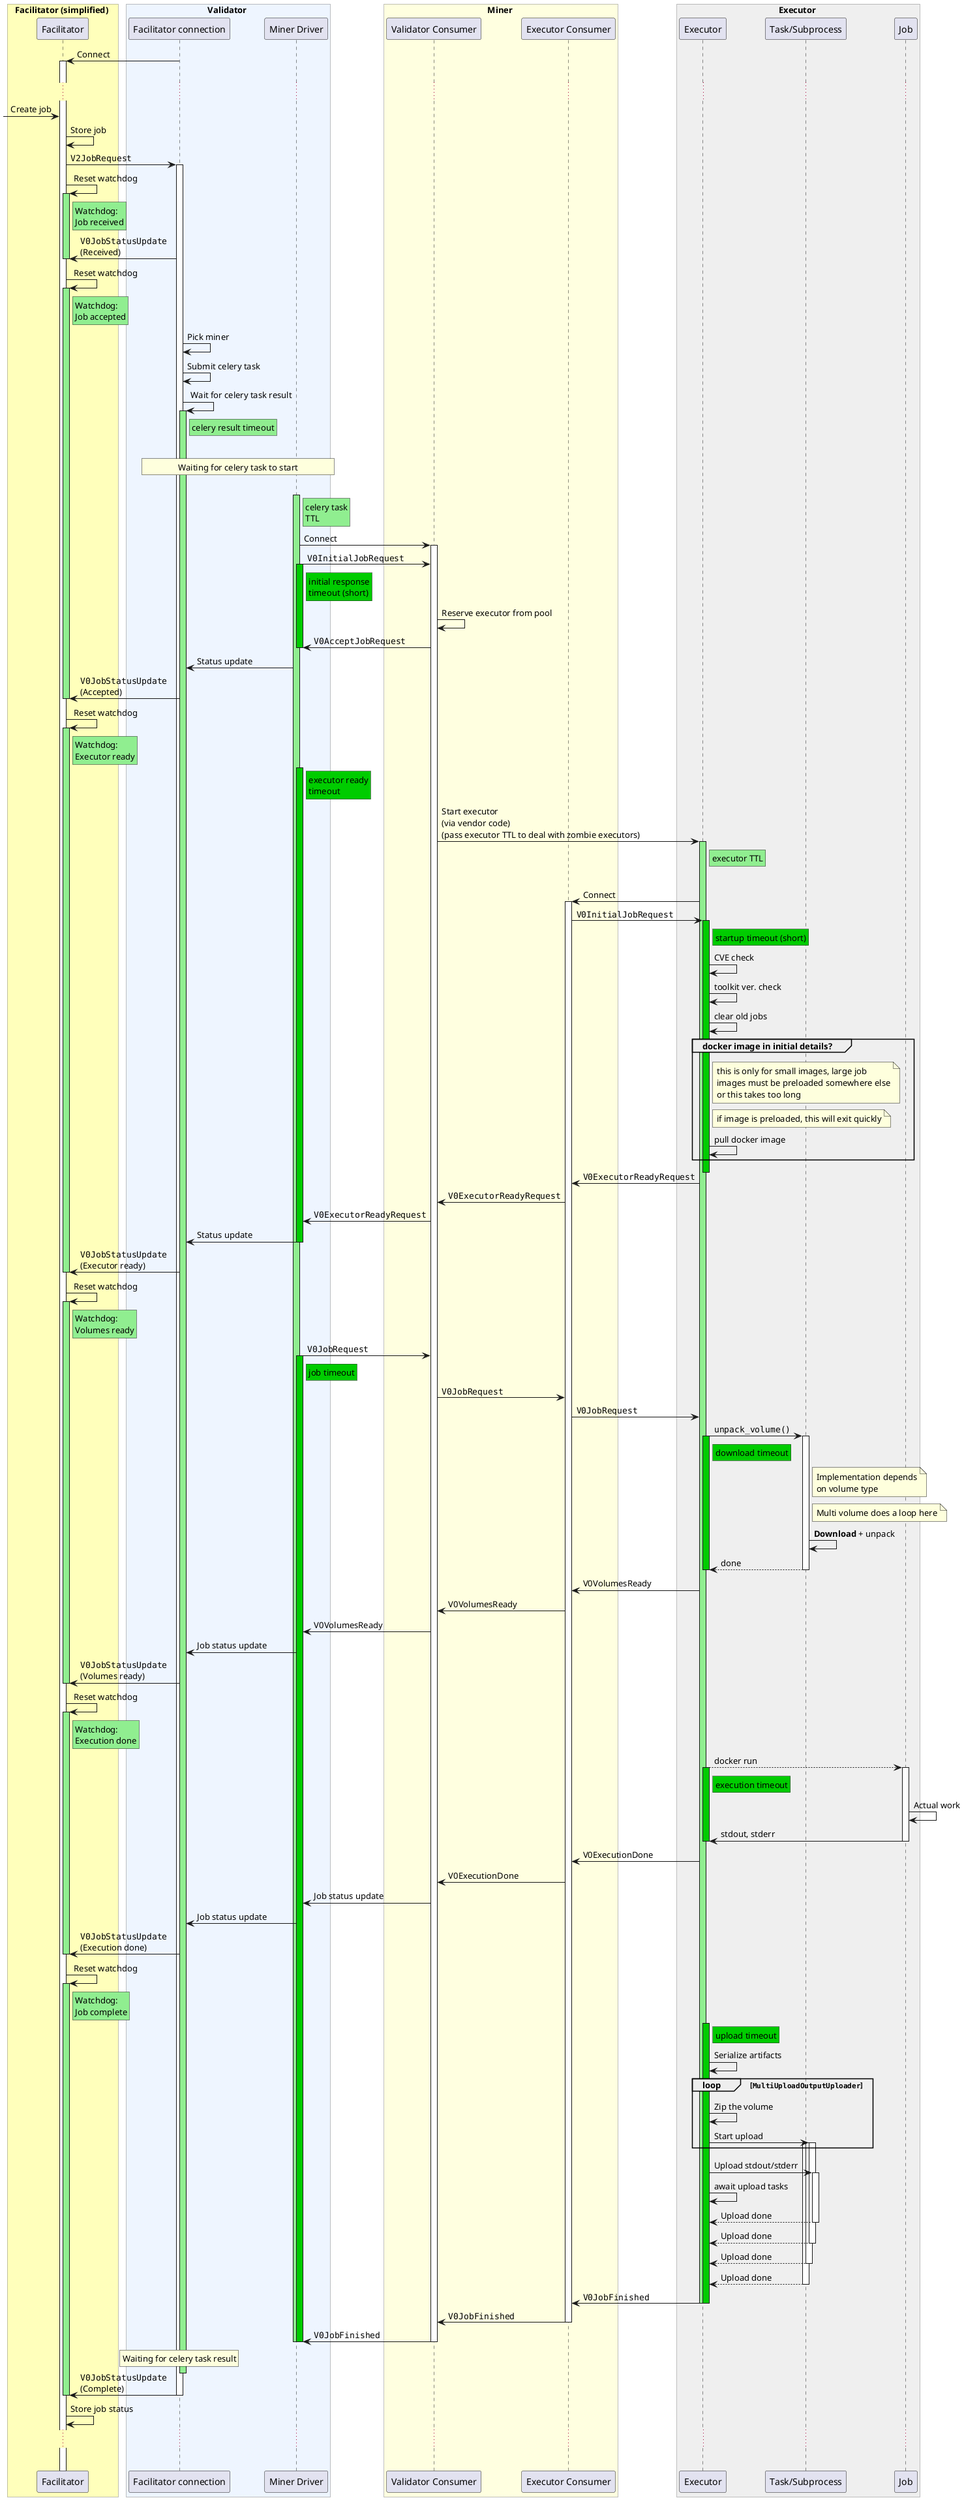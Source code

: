 @startuml
!pragma teoz true
skinparam sequenceBoxBorderColor #gray
box Facilitator (simplified) #ffb
participant Facilitator
end box
box Validator #eef5ff
participant "Facilitator connection"
participant "Miner Driver"
end box
box Miner #lightyellow
participant "Validator Consumer"
participant "Executor Consumer"
end box
box Executor #efefef
participant Executor
participant "Task/Subprocess"
participant Job
end box

"Facilitator connection" -> Facilitator: Connect
activate Facilitator
|||
...


-> Facilitator: Create job
Facilitator -> Facilitator: Store job
Facilitator -> "Facilitator connection": ""V2JobRequest""
activate "Facilitator connection"
Facilitator -> Facilitator: Reset watchdog
activate Facilitator #lightgreen
rnote right of Facilitator #lightgreen: Watchdog:\nJob received
"Facilitator connection" -> Facilitator: ""V0JobStatusUpdate""\n(Received)

deactivate Facilitator
Facilitator -> Facilitator: Reset watchdog
activate Facilitator #lightgreen
rnote right of Facilitator #lightgreen: Watchdog:\nJob accepted

"Facilitator connection" -> "Facilitator connection": Pick miner
"Facilitator connection" -> "Facilitator connection": Submit celery task
"Facilitator connection" -> "Facilitator connection": Wait for celery task result
activate "Facilitator connection" #lightgreen
rnote right of "Facilitator connection" #lightgreen: celery result timeout
|||
rnote over "Facilitator connection", "Miner Driver": Waiting for celery task to start
|||
activate "Miner Driver" #lightgreen
rnote right of "Miner Driver" #lightgreen: celery task\nTTL
"Miner Driver" -> "Validator Consumer": Connect
activate "Validator Consumer"
"Miner Driver" -> "Validator Consumer": ""V0InitialJobRequest""
activate "Miner Driver" #0c0
rnote right of "Miner Driver" #0c0: initial response\ntimeout (short)
"Validator Consumer" -> "Validator Consumer": Reserve executor from pool
"Validator Consumer" -> "Miner Driver": ""V0AcceptJobRequest""
deactivate "Miner Driver"
"Miner Driver" -> "Facilitator connection": Status update
"Facilitator connection" -> Facilitator: ""V0JobStatusUpdate""\n(Accepted)

deactivate Facilitator
Facilitator -> Facilitator: Reset watchdog
activate Facilitator #lightgreen
rnote right of Facilitator #lightgreen: Watchdog:\nExecutor ready

activate "Miner Driver" #0c0
rnote right of "Miner Driver" #0c0: executor ready\ntimeout
"Validator Consumer" -> Executor: Start executor\n(via vendor code)\n(pass executor TTL to deal with zombie executors)
activate Executor #lightgreen
rnote right of Executor #lightgreen: executor TTL

|||
Executor -> "Executor Consumer": Connect
activate "Executor Consumer"
"Executor Consumer" -> Executor: ""V0InitialJobRequest""
activate Executor #0c0
rnote right of Executor #0c0: startup timeout (short)
Executor -> "Executor": CVE check
Executor -> "Executor": toolkit ver. check
Executor -> Executor: clear old jobs
group docker image in initial details?
note right of Executor: this is only for small images, large job\nimages must be preloaded somewhere else\nor this takes too long
note right of Executor: if image is preloaded, this will exit quickly
Executor -> Executor: pull docker image
end group
deactivate Executor
Executor -> "Executor Consumer": ""V0ExecutorReadyRequest""
"Executor Consumer" -> "Validator Consumer": ""V0ExecutorReadyRequest""
"Validator Consumer" -> "Miner Driver": ""V0ExecutorReadyRequest""
"Miner Driver" -> "Facilitator connection": Status update
deactivate "Miner Driver"
"Facilitator connection" -> Facilitator: ""V0JobStatusUpdate""\n(Executor ready)

deactivate Facilitator
Facilitator -> Facilitator: Reset watchdog
activate Facilitator #lightgreen
rnote right of Facilitator #lightgreen: Watchdog:\nVolumes ready

"Miner Driver" -> "Validator Consumer": ""V0JobRequest""
activate "Miner Driver" #0c0
rnote right of "Miner Driver" #0c0: job timeout
"Validator Consumer" -> "Executor Consumer": ""V0JobRequest""
"Executor Consumer" -> Executor: ""V0JobRequest""
Executor -> "Task/Subprocess": ""unpack_volume()""
activate "Task/Subprocess"
activate Executor #0c0
rnote right of Executor #0c0: download timeout
note right of "Task/Subprocess": Implementation depends\non volume type
note right of "Task/Subprocess": Multi volume does a loop here
"Task/Subprocess" -> "Task/Subprocess": **Download** + unpack
return done
deactivate Executor
deactivate "Task/Subprocess"
Executor -> "Executor Consumer": V0VolumesReady
"Executor Consumer" -> "Validator Consumer": V0VolumesReady
"Validator Consumer" -> "Miner Driver": V0VolumesReady
"Miner Driver" -> "Facilitator connection": Job status update
"Facilitator connection" -> Facilitator: ""V0JobStatusUpdate""\n(Volumes ready)

deactivate Facilitator
Facilitator -> Facilitator: Reset watchdog
activate Facilitator #lightgreen
rnote right of Facilitator #lightgreen: Watchdog:\nExecution done


Executor --> Job: docker run
activate Executor #0c0
rnote right of Executor #0c0: execution timeout
activate Job
Job -> Job: Actual work
Job -> Executor: stdout, stderr
deactivate Job
deactivate Executor
Executor -> "Executor Consumer": V0ExecutionDone
"Executor Consumer" -> "Validator Consumer": V0ExecutionDone
"Validator Consumer" -> "Miner Driver": Job status update
"Miner Driver" -> "Facilitator connection": Job status update
"Facilitator connection" -> Facilitator: ""V0JobStatusUpdate""\n(Execution done)

deactivate Facilitator
Facilitator -> Facilitator: Reset watchdog
activate Facilitator #lightgreen
rnote right of Facilitator #lightgreen: Watchdog:\nJob complete

activate Executor #0c0
rnote right of Executor #0c0: upload timeout
Executor -> Executor: Serialize artifacts
loop ""MultiUploadOutputUploader""
Executor -> Executor: Zip the volume
Executor -> "Task/Subprocess": Start upload
activate "Task/Subprocess"
activate "Task/Subprocess"
activate "Task/Subprocess"
end loop
Executor -> "Task/Subprocess": Upload stdout/stderr
activate "Task/Subprocess"
Executor -> Executor: await upload tasks
"Task/Subprocess" --> Executor: Upload done
deactivate "Task/Subprocess"
"Task/Subprocess" --> Executor: Upload done
deactivate "Task/Subprocess"
"Task/Subprocess" --> Executor: Upload done
deactivate "Task/Subprocess"
"Task/Subprocess" --> Executor: Upload done
deactivate "Task/Subprocess"
Executor -> "Executor Consumer": ""V0JobFinished""
deactivate Executor
deactivate Executor
"Executor Consumer" -> "Validator Consumer": ""V0JobFinished""
deactivate "Executor Consumer"
"Validator Consumer" -> "Miner Driver": ""V0JobFinished""
deactivate "Validator Consumer"
deactivate "Miner Driver"
deactivate "Miner Driver"
rnote over "Facilitator connection": Waiting for celery task result
deactivate "Facilitator connection"
"Facilitator connection" -> Facilitator: ""V0JobStatusUpdate""\n(Complete)

deactivate Facilitator

deactivate "Facilitator connection"
Facilitator -> Facilitator: Store job status
...
|||
@enduml
